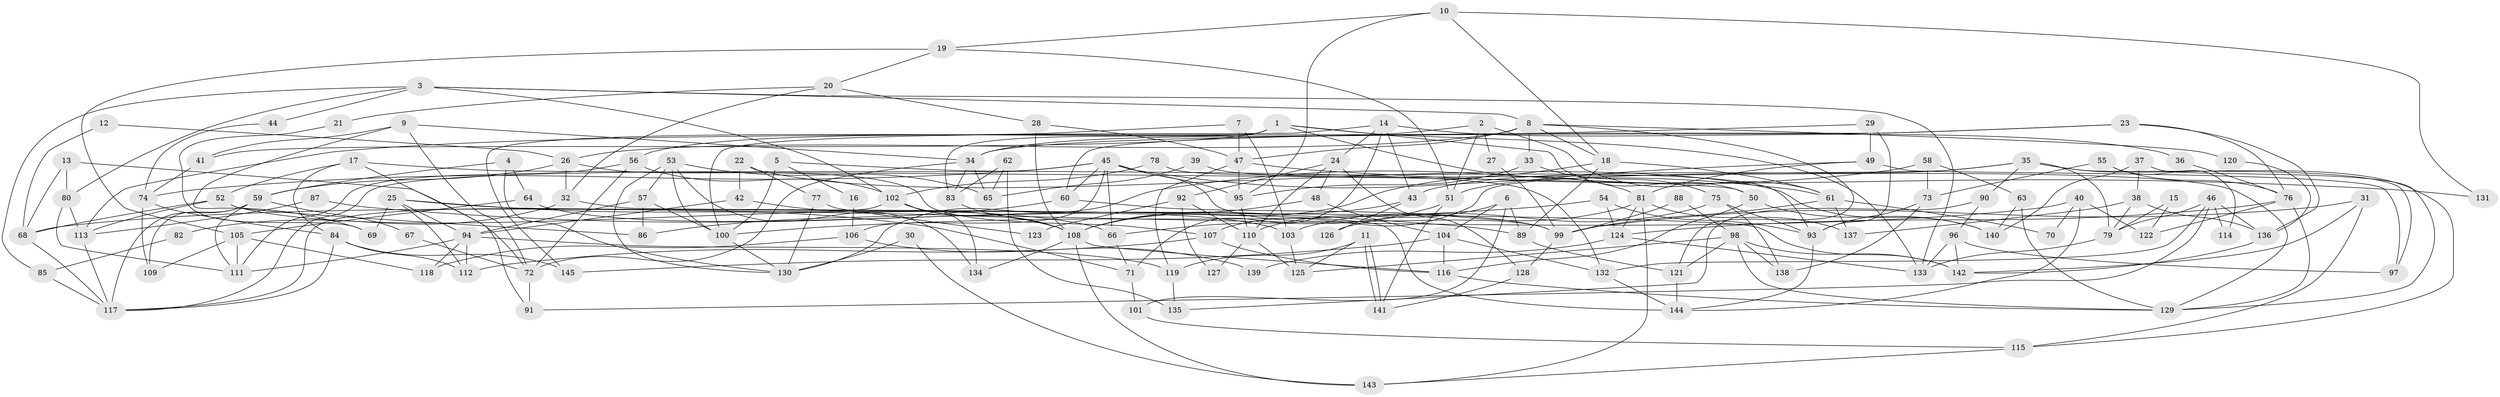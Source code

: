 // coarse degree distribution, {2: 0.13953488372093023, 1: 0.06976744186046512, 11: 0.046511627906976744, 5: 0.11627906976744186, 3: 0.16279069767441862, 4: 0.13953488372093023, 7: 0.09302325581395349, 12: 0.023255813953488372, 6: 0.023255813953488372, 9: 0.06976744186046512, 8: 0.046511627906976744, 13: 0.046511627906976744, 10: 0.023255813953488372}
// Generated by graph-tools (version 1.1) at 2025/53/03/04/25 21:53:43]
// undirected, 145 vertices, 290 edges
graph export_dot {
graph [start="1"]
  node [color=gray90,style=filled];
  1;
  2;
  3;
  4;
  5;
  6;
  7;
  8;
  9;
  10;
  11;
  12;
  13;
  14;
  15;
  16;
  17;
  18;
  19;
  20;
  21;
  22;
  23;
  24;
  25;
  26;
  27;
  28;
  29;
  30;
  31;
  32;
  33;
  34;
  35;
  36;
  37;
  38;
  39;
  40;
  41;
  42;
  43;
  44;
  45;
  46;
  47;
  48;
  49;
  50;
  51;
  52;
  53;
  54;
  55;
  56;
  57;
  58;
  59;
  60;
  61;
  62;
  63;
  64;
  65;
  66;
  67;
  68;
  69;
  70;
  71;
  72;
  73;
  74;
  75;
  76;
  77;
  78;
  79;
  80;
  81;
  82;
  83;
  84;
  85;
  86;
  87;
  88;
  89;
  90;
  91;
  92;
  93;
  94;
  95;
  96;
  97;
  98;
  99;
  100;
  101;
  102;
  103;
  104;
  105;
  106;
  107;
  108;
  109;
  110;
  111;
  112;
  113;
  114;
  115;
  116;
  117;
  118;
  119;
  120;
  121;
  122;
  123;
  124;
  125;
  126;
  127;
  128;
  129;
  130;
  131;
  132;
  133;
  134;
  135;
  136;
  137;
  138;
  139;
  140;
  141;
  142;
  143;
  144;
  145;
  1 -- 50;
  1 -- 81;
  1 -- 41;
  1 -- 83;
  1 -- 133;
  1 -- 145;
  2 -- 51;
  2 -- 34;
  2 -- 27;
  2 -- 61;
  3 -- 133;
  3 -- 8;
  3 -- 44;
  3 -- 80;
  3 -- 85;
  3 -- 102;
  4 -- 59;
  4 -- 64;
  4 -- 130;
  5 -- 100;
  5 -- 132;
  5 -- 16;
  6 -- 104;
  6 -- 89;
  6 -- 101;
  6 -- 110;
  7 -- 56;
  7 -- 47;
  7 -- 103;
  8 -- 26;
  8 -- 18;
  8 -- 33;
  8 -- 47;
  8 -- 120;
  8 -- 121;
  9 -- 41;
  9 -- 34;
  9 -- 69;
  9 -- 72;
  10 -- 18;
  10 -- 95;
  10 -- 19;
  10 -- 131;
  11 -- 119;
  11 -- 141;
  11 -- 141;
  11 -- 125;
  12 -- 68;
  12 -- 26;
  13 -- 80;
  13 -- 68;
  13 -- 72;
  14 -- 43;
  14 -- 100;
  14 -- 24;
  14 -- 36;
  14 -- 71;
  15 -- 122;
  15 -- 79;
  16 -- 106;
  17 -- 84;
  17 -- 52;
  17 -- 50;
  17 -- 91;
  18 -- 108;
  18 -- 61;
  18 -- 89;
  19 -- 51;
  19 -- 20;
  19 -- 105;
  20 -- 28;
  20 -- 21;
  20 -- 32;
  21 -- 69;
  22 -- 42;
  22 -- 140;
  22 -- 77;
  23 -- 34;
  23 -- 60;
  23 -- 76;
  23 -- 136;
  24 -- 48;
  24 -- 92;
  24 -- 110;
  24 -- 128;
  25 -- 94;
  25 -- 142;
  25 -- 69;
  25 -- 71;
  25 -- 112;
  26 -- 59;
  26 -- 107;
  26 -- 32;
  27 -- 99;
  28 -- 47;
  28 -- 108;
  29 -- 93;
  29 -- 49;
  29 -- 113;
  30 -- 130;
  30 -- 143;
  31 -- 99;
  31 -- 142;
  31 -- 115;
  32 -- 82;
  32 -- 144;
  33 -- 95;
  33 -- 75;
  34 -- 72;
  34 -- 83;
  34 -- 65;
  35 -- 115;
  35 -- 79;
  35 -- 43;
  35 -- 90;
  35 -- 97;
  35 -- 107;
  36 -- 76;
  37 -- 129;
  37 -- 38;
  37 -- 140;
  38 -- 137;
  38 -- 136;
  38 -- 79;
  39 -- 65;
  39 -- 129;
  40 -- 68;
  40 -- 144;
  40 -- 70;
  40 -- 122;
  41 -- 74;
  42 -- 108;
  42 -- 94;
  43 -- 108;
  43 -- 126;
  44 -- 74;
  45 -- 99;
  45 -- 95;
  45 -- 60;
  45 -- 61;
  45 -- 66;
  45 -- 74;
  45 -- 106;
  45 -- 117;
  46 -- 132;
  46 -- 91;
  46 -- 79;
  46 -- 114;
  46 -- 136;
  47 -- 119;
  47 -- 95;
  47 -- 131;
  48 -- 104;
  48 -- 108;
  49 -- 97;
  49 -- 81;
  49 -- 51;
  50 -- 116;
  50 -- 140;
  51 -- 66;
  51 -- 141;
  52 -- 66;
  52 -- 113;
  52 -- 68;
  52 -- 86;
  53 -- 130;
  53 -- 134;
  53 -- 57;
  53 -- 65;
  53 -- 100;
  54 -- 124;
  54 -- 100;
  54 -- 93;
  55 -- 76;
  55 -- 73;
  55 -- 114;
  56 -- 102;
  56 -- 72;
  56 -- 111;
  57 -- 86;
  57 -- 94;
  57 -- 100;
  58 -- 63;
  58 -- 130;
  58 -- 73;
  59 -- 109;
  59 -- 117;
  59 -- 67;
  59 -- 111;
  60 -- 99;
  60 -- 86;
  61 -- 70;
  61 -- 99;
  61 -- 137;
  62 -- 65;
  62 -- 83;
  62 -- 135;
  63 -- 140;
  63 -- 129;
  64 -- 105;
  64 -- 103;
  66 -- 71;
  67 -- 72;
  68 -- 117;
  71 -- 101;
  72 -- 91;
  73 -- 93;
  73 -- 138;
  74 -- 84;
  74 -- 109;
  75 -- 138;
  75 -- 93;
  75 -- 126;
  76 -- 129;
  76 -- 122;
  76 -- 124;
  77 -- 130;
  77 -- 123;
  78 -- 93;
  78 -- 102;
  79 -- 133;
  80 -- 111;
  80 -- 113;
  81 -- 124;
  81 -- 103;
  81 -- 137;
  81 -- 143;
  82 -- 85;
  83 -- 108;
  84 -- 112;
  84 -- 117;
  84 -- 145;
  85 -- 117;
  87 -- 89;
  87 -- 113;
  88 -- 98;
  88 -- 99;
  89 -- 121;
  90 -- 96;
  90 -- 135;
  92 -- 110;
  92 -- 123;
  92 -- 127;
  93 -- 144;
  94 -- 111;
  94 -- 112;
  94 -- 118;
  94 -- 119;
  95 -- 110;
  96 -- 133;
  96 -- 142;
  96 -- 97;
  98 -- 125;
  98 -- 121;
  98 -- 129;
  98 -- 138;
  98 -- 142;
  99 -- 128;
  100 -- 130;
  101 -- 115;
  102 -- 117;
  102 -- 108;
  102 -- 134;
  103 -- 125;
  104 -- 116;
  104 -- 145;
  104 -- 132;
  105 -- 111;
  105 -- 109;
  105 -- 118;
  106 -- 118;
  106 -- 139;
  107 -- 112;
  107 -- 116;
  108 -- 143;
  108 -- 116;
  108 -- 134;
  110 -- 125;
  110 -- 127;
  113 -- 117;
  115 -- 143;
  116 -- 129;
  119 -- 135;
  120 -- 136;
  121 -- 144;
  124 -- 133;
  124 -- 139;
  128 -- 141;
  132 -- 144;
  136 -- 142;
}
